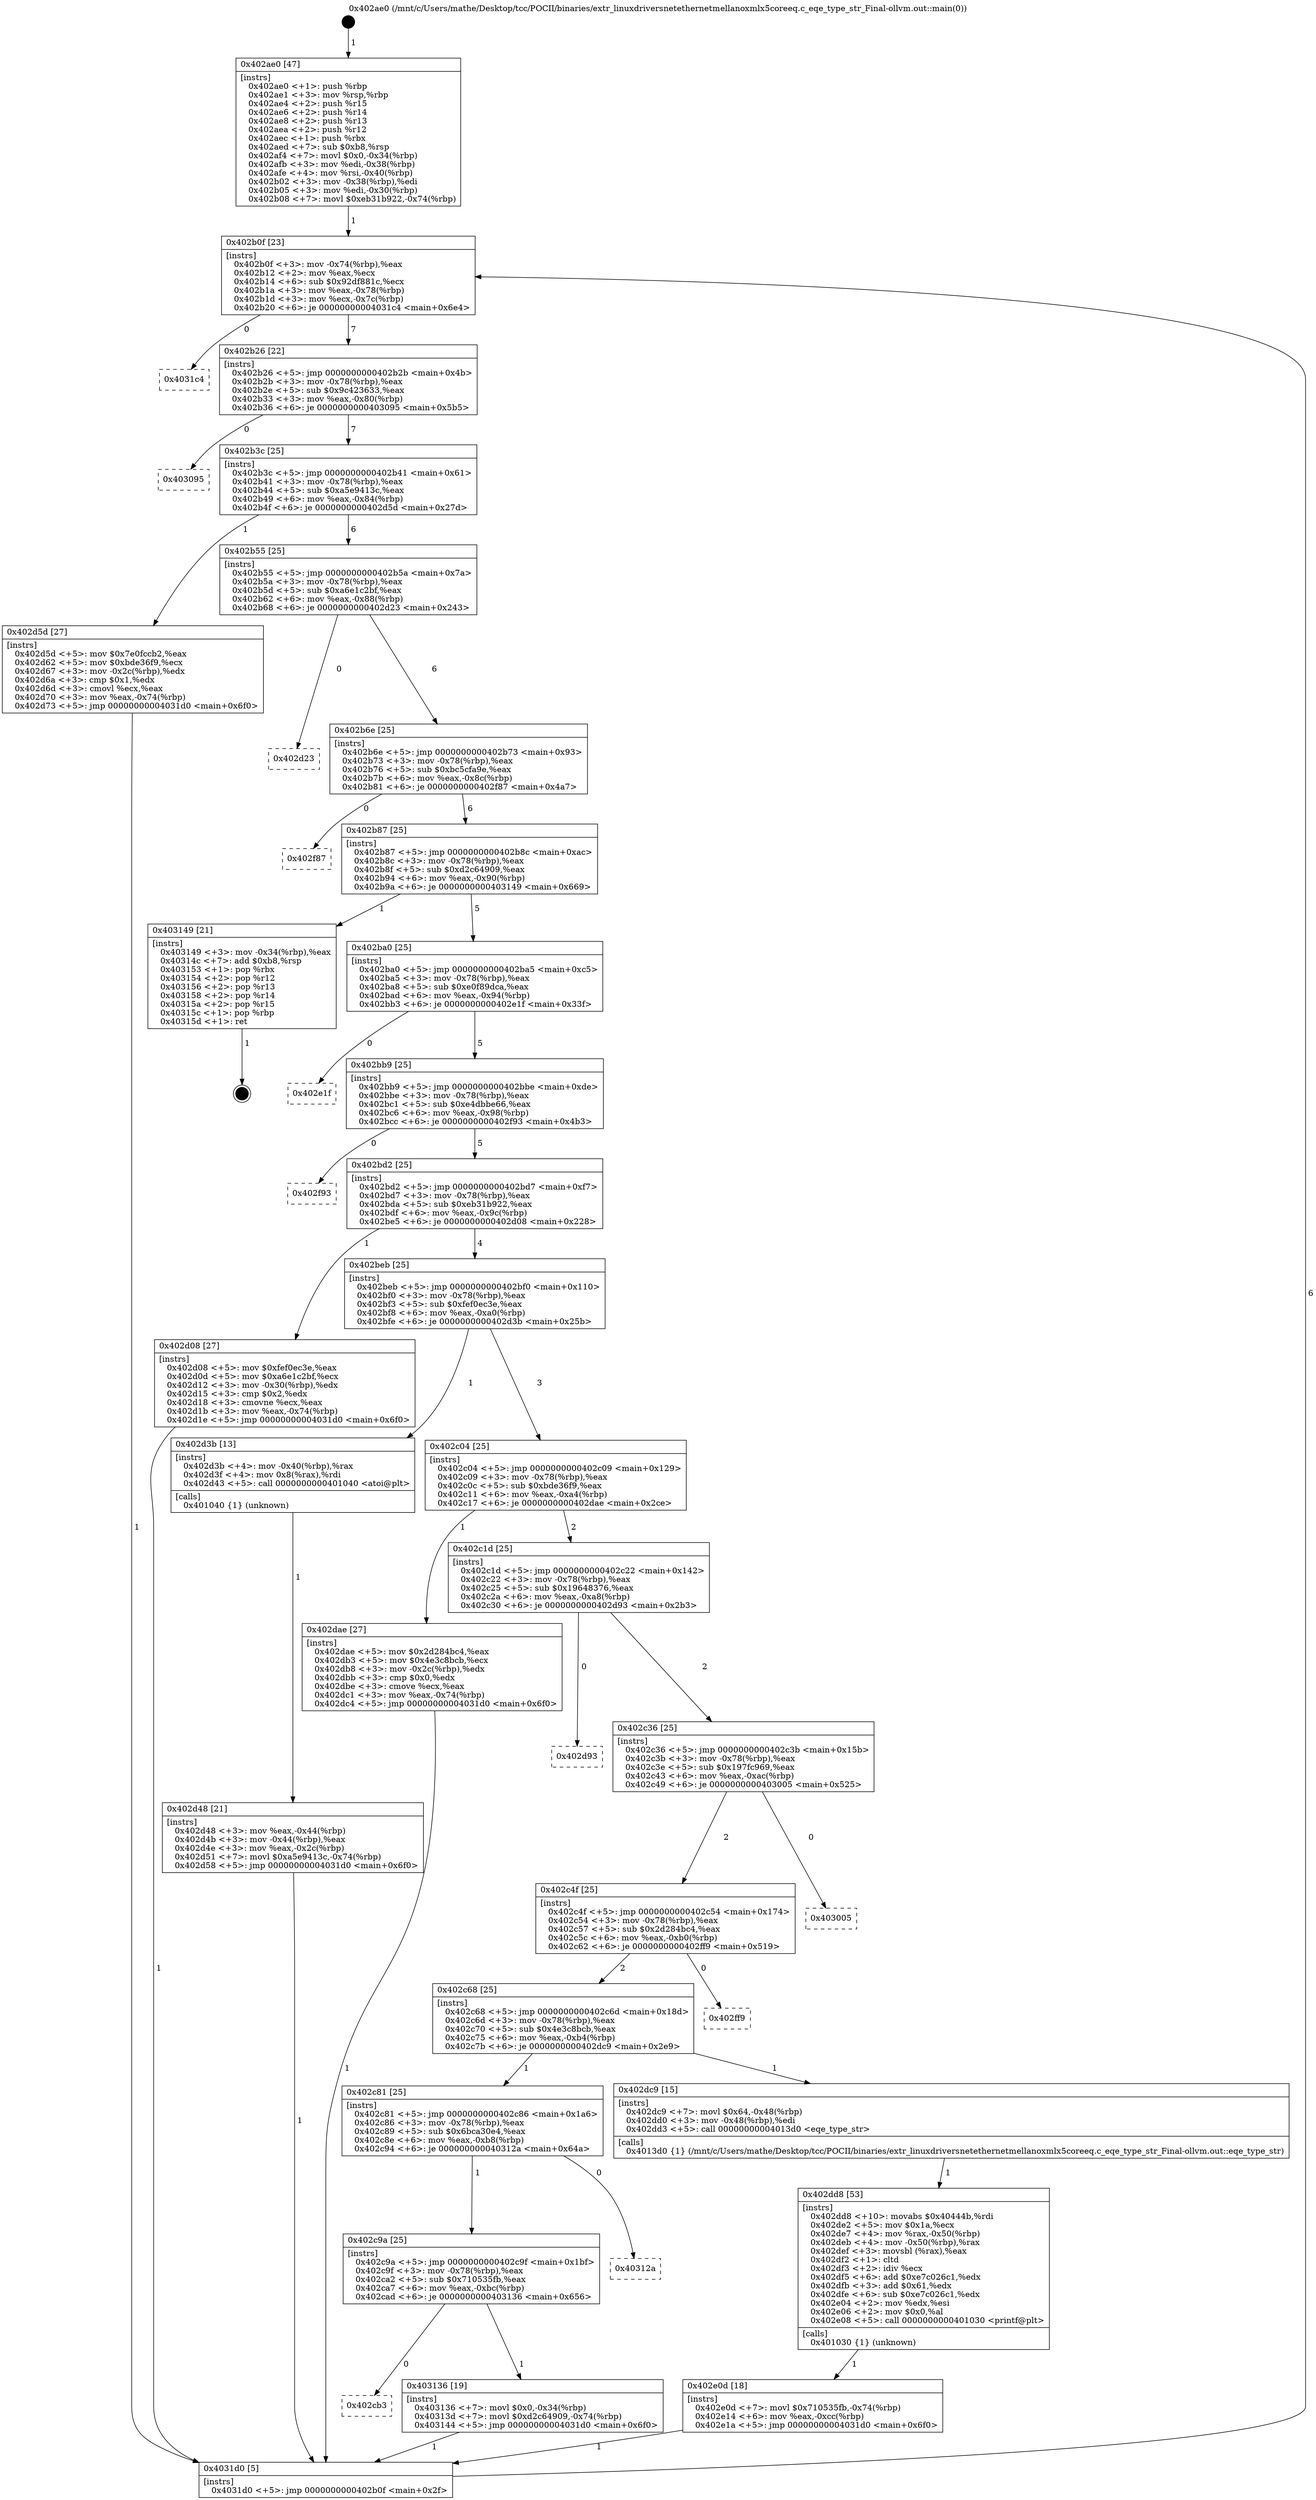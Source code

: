 digraph "0x402ae0" {
  label = "0x402ae0 (/mnt/c/Users/mathe/Desktop/tcc/POCII/binaries/extr_linuxdriversnetethernetmellanoxmlx5coreeq.c_eqe_type_str_Final-ollvm.out::main(0))"
  labelloc = "t"
  node[shape=record]

  Entry [label="",width=0.3,height=0.3,shape=circle,fillcolor=black,style=filled]
  "0x402b0f" [label="{
     0x402b0f [23]\l
     | [instrs]\l
     &nbsp;&nbsp;0x402b0f \<+3\>: mov -0x74(%rbp),%eax\l
     &nbsp;&nbsp;0x402b12 \<+2\>: mov %eax,%ecx\l
     &nbsp;&nbsp;0x402b14 \<+6\>: sub $0x92df881c,%ecx\l
     &nbsp;&nbsp;0x402b1a \<+3\>: mov %eax,-0x78(%rbp)\l
     &nbsp;&nbsp;0x402b1d \<+3\>: mov %ecx,-0x7c(%rbp)\l
     &nbsp;&nbsp;0x402b20 \<+6\>: je 00000000004031c4 \<main+0x6e4\>\l
  }"]
  "0x4031c4" [label="{
     0x4031c4\l
  }", style=dashed]
  "0x402b26" [label="{
     0x402b26 [22]\l
     | [instrs]\l
     &nbsp;&nbsp;0x402b26 \<+5\>: jmp 0000000000402b2b \<main+0x4b\>\l
     &nbsp;&nbsp;0x402b2b \<+3\>: mov -0x78(%rbp),%eax\l
     &nbsp;&nbsp;0x402b2e \<+5\>: sub $0x9c423633,%eax\l
     &nbsp;&nbsp;0x402b33 \<+3\>: mov %eax,-0x80(%rbp)\l
     &nbsp;&nbsp;0x402b36 \<+6\>: je 0000000000403095 \<main+0x5b5\>\l
  }"]
  Exit [label="",width=0.3,height=0.3,shape=circle,fillcolor=black,style=filled,peripheries=2]
  "0x403095" [label="{
     0x403095\l
  }", style=dashed]
  "0x402b3c" [label="{
     0x402b3c [25]\l
     | [instrs]\l
     &nbsp;&nbsp;0x402b3c \<+5\>: jmp 0000000000402b41 \<main+0x61\>\l
     &nbsp;&nbsp;0x402b41 \<+3\>: mov -0x78(%rbp),%eax\l
     &nbsp;&nbsp;0x402b44 \<+5\>: sub $0xa5e9413c,%eax\l
     &nbsp;&nbsp;0x402b49 \<+6\>: mov %eax,-0x84(%rbp)\l
     &nbsp;&nbsp;0x402b4f \<+6\>: je 0000000000402d5d \<main+0x27d\>\l
  }"]
  "0x402cb3" [label="{
     0x402cb3\l
  }", style=dashed]
  "0x402d5d" [label="{
     0x402d5d [27]\l
     | [instrs]\l
     &nbsp;&nbsp;0x402d5d \<+5\>: mov $0x7e0fccb2,%eax\l
     &nbsp;&nbsp;0x402d62 \<+5\>: mov $0xbde36f9,%ecx\l
     &nbsp;&nbsp;0x402d67 \<+3\>: mov -0x2c(%rbp),%edx\l
     &nbsp;&nbsp;0x402d6a \<+3\>: cmp $0x1,%edx\l
     &nbsp;&nbsp;0x402d6d \<+3\>: cmovl %ecx,%eax\l
     &nbsp;&nbsp;0x402d70 \<+3\>: mov %eax,-0x74(%rbp)\l
     &nbsp;&nbsp;0x402d73 \<+5\>: jmp 00000000004031d0 \<main+0x6f0\>\l
  }"]
  "0x402b55" [label="{
     0x402b55 [25]\l
     | [instrs]\l
     &nbsp;&nbsp;0x402b55 \<+5\>: jmp 0000000000402b5a \<main+0x7a\>\l
     &nbsp;&nbsp;0x402b5a \<+3\>: mov -0x78(%rbp),%eax\l
     &nbsp;&nbsp;0x402b5d \<+5\>: sub $0xa6e1c2bf,%eax\l
     &nbsp;&nbsp;0x402b62 \<+6\>: mov %eax,-0x88(%rbp)\l
     &nbsp;&nbsp;0x402b68 \<+6\>: je 0000000000402d23 \<main+0x243\>\l
  }"]
  "0x403136" [label="{
     0x403136 [19]\l
     | [instrs]\l
     &nbsp;&nbsp;0x403136 \<+7\>: movl $0x0,-0x34(%rbp)\l
     &nbsp;&nbsp;0x40313d \<+7\>: movl $0xd2c64909,-0x74(%rbp)\l
     &nbsp;&nbsp;0x403144 \<+5\>: jmp 00000000004031d0 \<main+0x6f0\>\l
  }"]
  "0x402d23" [label="{
     0x402d23\l
  }", style=dashed]
  "0x402b6e" [label="{
     0x402b6e [25]\l
     | [instrs]\l
     &nbsp;&nbsp;0x402b6e \<+5\>: jmp 0000000000402b73 \<main+0x93\>\l
     &nbsp;&nbsp;0x402b73 \<+3\>: mov -0x78(%rbp),%eax\l
     &nbsp;&nbsp;0x402b76 \<+5\>: sub $0xbc5cfa9e,%eax\l
     &nbsp;&nbsp;0x402b7b \<+6\>: mov %eax,-0x8c(%rbp)\l
     &nbsp;&nbsp;0x402b81 \<+6\>: je 0000000000402f87 \<main+0x4a7\>\l
  }"]
  "0x402c9a" [label="{
     0x402c9a [25]\l
     | [instrs]\l
     &nbsp;&nbsp;0x402c9a \<+5\>: jmp 0000000000402c9f \<main+0x1bf\>\l
     &nbsp;&nbsp;0x402c9f \<+3\>: mov -0x78(%rbp),%eax\l
     &nbsp;&nbsp;0x402ca2 \<+5\>: sub $0x710535fb,%eax\l
     &nbsp;&nbsp;0x402ca7 \<+6\>: mov %eax,-0xbc(%rbp)\l
     &nbsp;&nbsp;0x402cad \<+6\>: je 0000000000403136 \<main+0x656\>\l
  }"]
  "0x402f87" [label="{
     0x402f87\l
  }", style=dashed]
  "0x402b87" [label="{
     0x402b87 [25]\l
     | [instrs]\l
     &nbsp;&nbsp;0x402b87 \<+5\>: jmp 0000000000402b8c \<main+0xac\>\l
     &nbsp;&nbsp;0x402b8c \<+3\>: mov -0x78(%rbp),%eax\l
     &nbsp;&nbsp;0x402b8f \<+5\>: sub $0xd2c64909,%eax\l
     &nbsp;&nbsp;0x402b94 \<+6\>: mov %eax,-0x90(%rbp)\l
     &nbsp;&nbsp;0x402b9a \<+6\>: je 0000000000403149 \<main+0x669\>\l
  }"]
  "0x40312a" [label="{
     0x40312a\l
  }", style=dashed]
  "0x403149" [label="{
     0x403149 [21]\l
     | [instrs]\l
     &nbsp;&nbsp;0x403149 \<+3\>: mov -0x34(%rbp),%eax\l
     &nbsp;&nbsp;0x40314c \<+7\>: add $0xb8,%rsp\l
     &nbsp;&nbsp;0x403153 \<+1\>: pop %rbx\l
     &nbsp;&nbsp;0x403154 \<+2\>: pop %r12\l
     &nbsp;&nbsp;0x403156 \<+2\>: pop %r13\l
     &nbsp;&nbsp;0x403158 \<+2\>: pop %r14\l
     &nbsp;&nbsp;0x40315a \<+2\>: pop %r15\l
     &nbsp;&nbsp;0x40315c \<+1\>: pop %rbp\l
     &nbsp;&nbsp;0x40315d \<+1\>: ret\l
  }"]
  "0x402ba0" [label="{
     0x402ba0 [25]\l
     | [instrs]\l
     &nbsp;&nbsp;0x402ba0 \<+5\>: jmp 0000000000402ba5 \<main+0xc5\>\l
     &nbsp;&nbsp;0x402ba5 \<+3\>: mov -0x78(%rbp),%eax\l
     &nbsp;&nbsp;0x402ba8 \<+5\>: sub $0xe0f89dca,%eax\l
     &nbsp;&nbsp;0x402bad \<+6\>: mov %eax,-0x94(%rbp)\l
     &nbsp;&nbsp;0x402bb3 \<+6\>: je 0000000000402e1f \<main+0x33f\>\l
  }"]
  "0x402e0d" [label="{
     0x402e0d [18]\l
     | [instrs]\l
     &nbsp;&nbsp;0x402e0d \<+7\>: movl $0x710535fb,-0x74(%rbp)\l
     &nbsp;&nbsp;0x402e14 \<+6\>: mov %eax,-0xcc(%rbp)\l
     &nbsp;&nbsp;0x402e1a \<+5\>: jmp 00000000004031d0 \<main+0x6f0\>\l
  }"]
  "0x402e1f" [label="{
     0x402e1f\l
  }", style=dashed]
  "0x402bb9" [label="{
     0x402bb9 [25]\l
     | [instrs]\l
     &nbsp;&nbsp;0x402bb9 \<+5\>: jmp 0000000000402bbe \<main+0xde\>\l
     &nbsp;&nbsp;0x402bbe \<+3\>: mov -0x78(%rbp),%eax\l
     &nbsp;&nbsp;0x402bc1 \<+5\>: sub $0xe4dbbe66,%eax\l
     &nbsp;&nbsp;0x402bc6 \<+6\>: mov %eax,-0x98(%rbp)\l
     &nbsp;&nbsp;0x402bcc \<+6\>: je 0000000000402f93 \<main+0x4b3\>\l
  }"]
  "0x402dd8" [label="{
     0x402dd8 [53]\l
     | [instrs]\l
     &nbsp;&nbsp;0x402dd8 \<+10\>: movabs $0x40444b,%rdi\l
     &nbsp;&nbsp;0x402de2 \<+5\>: mov $0x1a,%ecx\l
     &nbsp;&nbsp;0x402de7 \<+4\>: mov %rax,-0x50(%rbp)\l
     &nbsp;&nbsp;0x402deb \<+4\>: mov -0x50(%rbp),%rax\l
     &nbsp;&nbsp;0x402def \<+3\>: movsbl (%rax),%eax\l
     &nbsp;&nbsp;0x402df2 \<+1\>: cltd\l
     &nbsp;&nbsp;0x402df3 \<+2\>: idiv %ecx\l
     &nbsp;&nbsp;0x402df5 \<+6\>: add $0xe7c026c1,%edx\l
     &nbsp;&nbsp;0x402dfb \<+3\>: add $0x61,%edx\l
     &nbsp;&nbsp;0x402dfe \<+6\>: sub $0xe7c026c1,%edx\l
     &nbsp;&nbsp;0x402e04 \<+2\>: mov %edx,%esi\l
     &nbsp;&nbsp;0x402e06 \<+2\>: mov $0x0,%al\l
     &nbsp;&nbsp;0x402e08 \<+5\>: call 0000000000401030 \<printf@plt\>\l
     | [calls]\l
     &nbsp;&nbsp;0x401030 \{1\} (unknown)\l
  }"]
  "0x402f93" [label="{
     0x402f93\l
  }", style=dashed]
  "0x402bd2" [label="{
     0x402bd2 [25]\l
     | [instrs]\l
     &nbsp;&nbsp;0x402bd2 \<+5\>: jmp 0000000000402bd7 \<main+0xf7\>\l
     &nbsp;&nbsp;0x402bd7 \<+3\>: mov -0x78(%rbp),%eax\l
     &nbsp;&nbsp;0x402bda \<+5\>: sub $0xeb31b922,%eax\l
     &nbsp;&nbsp;0x402bdf \<+6\>: mov %eax,-0x9c(%rbp)\l
     &nbsp;&nbsp;0x402be5 \<+6\>: je 0000000000402d08 \<main+0x228\>\l
  }"]
  "0x402c81" [label="{
     0x402c81 [25]\l
     | [instrs]\l
     &nbsp;&nbsp;0x402c81 \<+5\>: jmp 0000000000402c86 \<main+0x1a6\>\l
     &nbsp;&nbsp;0x402c86 \<+3\>: mov -0x78(%rbp),%eax\l
     &nbsp;&nbsp;0x402c89 \<+5\>: sub $0x6bca30e4,%eax\l
     &nbsp;&nbsp;0x402c8e \<+6\>: mov %eax,-0xb8(%rbp)\l
     &nbsp;&nbsp;0x402c94 \<+6\>: je 000000000040312a \<main+0x64a\>\l
  }"]
  "0x402d08" [label="{
     0x402d08 [27]\l
     | [instrs]\l
     &nbsp;&nbsp;0x402d08 \<+5\>: mov $0xfef0ec3e,%eax\l
     &nbsp;&nbsp;0x402d0d \<+5\>: mov $0xa6e1c2bf,%ecx\l
     &nbsp;&nbsp;0x402d12 \<+3\>: mov -0x30(%rbp),%edx\l
     &nbsp;&nbsp;0x402d15 \<+3\>: cmp $0x2,%edx\l
     &nbsp;&nbsp;0x402d18 \<+3\>: cmovne %ecx,%eax\l
     &nbsp;&nbsp;0x402d1b \<+3\>: mov %eax,-0x74(%rbp)\l
     &nbsp;&nbsp;0x402d1e \<+5\>: jmp 00000000004031d0 \<main+0x6f0\>\l
  }"]
  "0x402beb" [label="{
     0x402beb [25]\l
     | [instrs]\l
     &nbsp;&nbsp;0x402beb \<+5\>: jmp 0000000000402bf0 \<main+0x110\>\l
     &nbsp;&nbsp;0x402bf0 \<+3\>: mov -0x78(%rbp),%eax\l
     &nbsp;&nbsp;0x402bf3 \<+5\>: sub $0xfef0ec3e,%eax\l
     &nbsp;&nbsp;0x402bf8 \<+6\>: mov %eax,-0xa0(%rbp)\l
     &nbsp;&nbsp;0x402bfe \<+6\>: je 0000000000402d3b \<main+0x25b\>\l
  }"]
  "0x4031d0" [label="{
     0x4031d0 [5]\l
     | [instrs]\l
     &nbsp;&nbsp;0x4031d0 \<+5\>: jmp 0000000000402b0f \<main+0x2f\>\l
  }"]
  "0x402ae0" [label="{
     0x402ae0 [47]\l
     | [instrs]\l
     &nbsp;&nbsp;0x402ae0 \<+1\>: push %rbp\l
     &nbsp;&nbsp;0x402ae1 \<+3\>: mov %rsp,%rbp\l
     &nbsp;&nbsp;0x402ae4 \<+2\>: push %r15\l
     &nbsp;&nbsp;0x402ae6 \<+2\>: push %r14\l
     &nbsp;&nbsp;0x402ae8 \<+2\>: push %r13\l
     &nbsp;&nbsp;0x402aea \<+2\>: push %r12\l
     &nbsp;&nbsp;0x402aec \<+1\>: push %rbx\l
     &nbsp;&nbsp;0x402aed \<+7\>: sub $0xb8,%rsp\l
     &nbsp;&nbsp;0x402af4 \<+7\>: movl $0x0,-0x34(%rbp)\l
     &nbsp;&nbsp;0x402afb \<+3\>: mov %edi,-0x38(%rbp)\l
     &nbsp;&nbsp;0x402afe \<+4\>: mov %rsi,-0x40(%rbp)\l
     &nbsp;&nbsp;0x402b02 \<+3\>: mov -0x38(%rbp),%edi\l
     &nbsp;&nbsp;0x402b05 \<+3\>: mov %edi,-0x30(%rbp)\l
     &nbsp;&nbsp;0x402b08 \<+7\>: movl $0xeb31b922,-0x74(%rbp)\l
  }"]
  "0x402dc9" [label="{
     0x402dc9 [15]\l
     | [instrs]\l
     &nbsp;&nbsp;0x402dc9 \<+7\>: movl $0x64,-0x48(%rbp)\l
     &nbsp;&nbsp;0x402dd0 \<+3\>: mov -0x48(%rbp),%edi\l
     &nbsp;&nbsp;0x402dd3 \<+5\>: call 00000000004013d0 \<eqe_type_str\>\l
     | [calls]\l
     &nbsp;&nbsp;0x4013d0 \{1\} (/mnt/c/Users/mathe/Desktop/tcc/POCII/binaries/extr_linuxdriversnetethernetmellanoxmlx5coreeq.c_eqe_type_str_Final-ollvm.out::eqe_type_str)\l
  }"]
  "0x402d3b" [label="{
     0x402d3b [13]\l
     | [instrs]\l
     &nbsp;&nbsp;0x402d3b \<+4\>: mov -0x40(%rbp),%rax\l
     &nbsp;&nbsp;0x402d3f \<+4\>: mov 0x8(%rax),%rdi\l
     &nbsp;&nbsp;0x402d43 \<+5\>: call 0000000000401040 \<atoi@plt\>\l
     | [calls]\l
     &nbsp;&nbsp;0x401040 \{1\} (unknown)\l
  }"]
  "0x402c04" [label="{
     0x402c04 [25]\l
     | [instrs]\l
     &nbsp;&nbsp;0x402c04 \<+5\>: jmp 0000000000402c09 \<main+0x129\>\l
     &nbsp;&nbsp;0x402c09 \<+3\>: mov -0x78(%rbp),%eax\l
     &nbsp;&nbsp;0x402c0c \<+5\>: sub $0xbde36f9,%eax\l
     &nbsp;&nbsp;0x402c11 \<+6\>: mov %eax,-0xa4(%rbp)\l
     &nbsp;&nbsp;0x402c17 \<+6\>: je 0000000000402dae \<main+0x2ce\>\l
  }"]
  "0x402d48" [label="{
     0x402d48 [21]\l
     | [instrs]\l
     &nbsp;&nbsp;0x402d48 \<+3\>: mov %eax,-0x44(%rbp)\l
     &nbsp;&nbsp;0x402d4b \<+3\>: mov -0x44(%rbp),%eax\l
     &nbsp;&nbsp;0x402d4e \<+3\>: mov %eax,-0x2c(%rbp)\l
     &nbsp;&nbsp;0x402d51 \<+7\>: movl $0xa5e9413c,-0x74(%rbp)\l
     &nbsp;&nbsp;0x402d58 \<+5\>: jmp 00000000004031d0 \<main+0x6f0\>\l
  }"]
  "0x402c68" [label="{
     0x402c68 [25]\l
     | [instrs]\l
     &nbsp;&nbsp;0x402c68 \<+5\>: jmp 0000000000402c6d \<main+0x18d\>\l
     &nbsp;&nbsp;0x402c6d \<+3\>: mov -0x78(%rbp),%eax\l
     &nbsp;&nbsp;0x402c70 \<+5\>: sub $0x4e3c8bcb,%eax\l
     &nbsp;&nbsp;0x402c75 \<+6\>: mov %eax,-0xb4(%rbp)\l
     &nbsp;&nbsp;0x402c7b \<+6\>: je 0000000000402dc9 \<main+0x2e9\>\l
  }"]
  "0x402dae" [label="{
     0x402dae [27]\l
     | [instrs]\l
     &nbsp;&nbsp;0x402dae \<+5\>: mov $0x2d284bc4,%eax\l
     &nbsp;&nbsp;0x402db3 \<+5\>: mov $0x4e3c8bcb,%ecx\l
     &nbsp;&nbsp;0x402db8 \<+3\>: mov -0x2c(%rbp),%edx\l
     &nbsp;&nbsp;0x402dbb \<+3\>: cmp $0x0,%edx\l
     &nbsp;&nbsp;0x402dbe \<+3\>: cmove %ecx,%eax\l
     &nbsp;&nbsp;0x402dc1 \<+3\>: mov %eax,-0x74(%rbp)\l
     &nbsp;&nbsp;0x402dc4 \<+5\>: jmp 00000000004031d0 \<main+0x6f0\>\l
  }"]
  "0x402c1d" [label="{
     0x402c1d [25]\l
     | [instrs]\l
     &nbsp;&nbsp;0x402c1d \<+5\>: jmp 0000000000402c22 \<main+0x142\>\l
     &nbsp;&nbsp;0x402c22 \<+3\>: mov -0x78(%rbp),%eax\l
     &nbsp;&nbsp;0x402c25 \<+5\>: sub $0x19648376,%eax\l
     &nbsp;&nbsp;0x402c2a \<+6\>: mov %eax,-0xa8(%rbp)\l
     &nbsp;&nbsp;0x402c30 \<+6\>: je 0000000000402d93 \<main+0x2b3\>\l
  }"]
  "0x402ff9" [label="{
     0x402ff9\l
  }", style=dashed]
  "0x402d93" [label="{
     0x402d93\l
  }", style=dashed]
  "0x402c36" [label="{
     0x402c36 [25]\l
     | [instrs]\l
     &nbsp;&nbsp;0x402c36 \<+5\>: jmp 0000000000402c3b \<main+0x15b\>\l
     &nbsp;&nbsp;0x402c3b \<+3\>: mov -0x78(%rbp),%eax\l
     &nbsp;&nbsp;0x402c3e \<+5\>: sub $0x197fc969,%eax\l
     &nbsp;&nbsp;0x402c43 \<+6\>: mov %eax,-0xac(%rbp)\l
     &nbsp;&nbsp;0x402c49 \<+6\>: je 0000000000403005 \<main+0x525\>\l
  }"]
  "0x402c4f" [label="{
     0x402c4f [25]\l
     | [instrs]\l
     &nbsp;&nbsp;0x402c4f \<+5\>: jmp 0000000000402c54 \<main+0x174\>\l
     &nbsp;&nbsp;0x402c54 \<+3\>: mov -0x78(%rbp),%eax\l
     &nbsp;&nbsp;0x402c57 \<+5\>: sub $0x2d284bc4,%eax\l
     &nbsp;&nbsp;0x402c5c \<+6\>: mov %eax,-0xb0(%rbp)\l
     &nbsp;&nbsp;0x402c62 \<+6\>: je 0000000000402ff9 \<main+0x519\>\l
  }"]
  "0x403005" [label="{
     0x403005\l
  }", style=dashed]
  Entry -> "0x402ae0" [label=" 1"]
  "0x402b0f" -> "0x4031c4" [label=" 0"]
  "0x402b0f" -> "0x402b26" [label=" 7"]
  "0x403149" -> Exit [label=" 1"]
  "0x402b26" -> "0x403095" [label=" 0"]
  "0x402b26" -> "0x402b3c" [label=" 7"]
  "0x403136" -> "0x4031d0" [label=" 1"]
  "0x402b3c" -> "0x402d5d" [label=" 1"]
  "0x402b3c" -> "0x402b55" [label=" 6"]
  "0x402c9a" -> "0x402cb3" [label=" 0"]
  "0x402b55" -> "0x402d23" [label=" 0"]
  "0x402b55" -> "0x402b6e" [label=" 6"]
  "0x402c9a" -> "0x403136" [label=" 1"]
  "0x402b6e" -> "0x402f87" [label=" 0"]
  "0x402b6e" -> "0x402b87" [label=" 6"]
  "0x402c81" -> "0x402c9a" [label=" 1"]
  "0x402b87" -> "0x403149" [label=" 1"]
  "0x402b87" -> "0x402ba0" [label=" 5"]
  "0x402c81" -> "0x40312a" [label=" 0"]
  "0x402ba0" -> "0x402e1f" [label=" 0"]
  "0x402ba0" -> "0x402bb9" [label=" 5"]
  "0x402e0d" -> "0x4031d0" [label=" 1"]
  "0x402bb9" -> "0x402f93" [label=" 0"]
  "0x402bb9" -> "0x402bd2" [label=" 5"]
  "0x402dd8" -> "0x402e0d" [label=" 1"]
  "0x402bd2" -> "0x402d08" [label=" 1"]
  "0x402bd2" -> "0x402beb" [label=" 4"]
  "0x402d08" -> "0x4031d0" [label=" 1"]
  "0x402ae0" -> "0x402b0f" [label=" 1"]
  "0x4031d0" -> "0x402b0f" [label=" 6"]
  "0x402dc9" -> "0x402dd8" [label=" 1"]
  "0x402beb" -> "0x402d3b" [label=" 1"]
  "0x402beb" -> "0x402c04" [label=" 3"]
  "0x402d3b" -> "0x402d48" [label=" 1"]
  "0x402d48" -> "0x4031d0" [label=" 1"]
  "0x402d5d" -> "0x4031d0" [label=" 1"]
  "0x402c68" -> "0x402c81" [label=" 1"]
  "0x402c04" -> "0x402dae" [label=" 1"]
  "0x402c04" -> "0x402c1d" [label=" 2"]
  "0x402dae" -> "0x4031d0" [label=" 1"]
  "0x402c68" -> "0x402dc9" [label=" 1"]
  "0x402c1d" -> "0x402d93" [label=" 0"]
  "0x402c1d" -> "0x402c36" [label=" 2"]
  "0x402c4f" -> "0x402c68" [label=" 2"]
  "0x402c36" -> "0x403005" [label=" 0"]
  "0x402c36" -> "0x402c4f" [label=" 2"]
  "0x402c4f" -> "0x402ff9" [label=" 0"]
}
